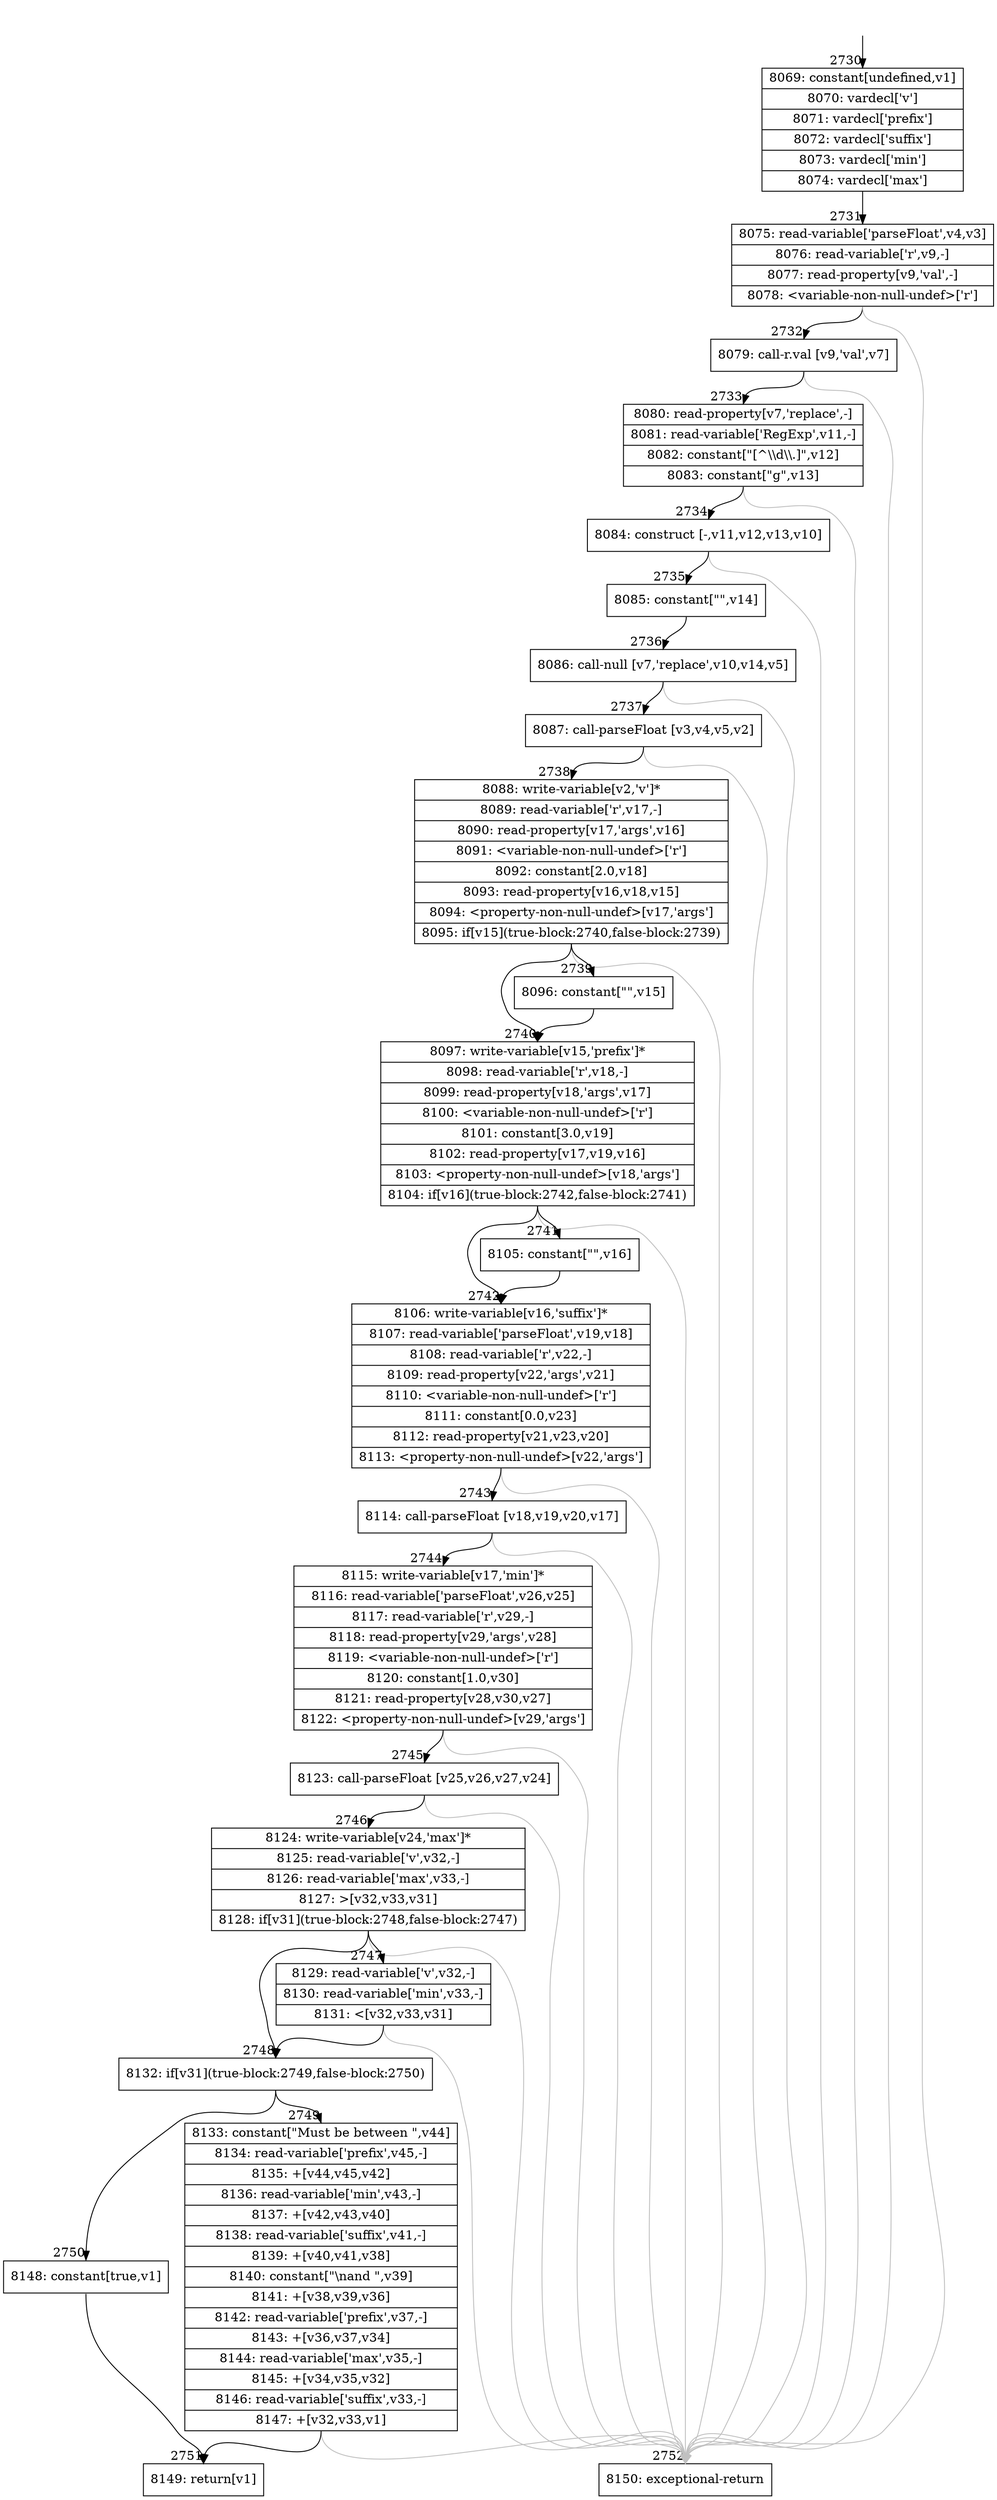 digraph {
rankdir="TD"
BB_entry213[shape=none,label=""];
BB_entry213 -> BB2730 [tailport=s, headport=n, headlabel="    2730"]
BB2730 [shape=record label="{8069: constant[undefined,v1]|8070: vardecl['v']|8071: vardecl['prefix']|8072: vardecl['suffix']|8073: vardecl['min']|8074: vardecl['max']}" ] 
BB2730 -> BB2731 [tailport=s, headport=n, headlabel="      2731"]
BB2731 [shape=record label="{8075: read-variable['parseFloat',v4,v3]|8076: read-variable['r',v9,-]|8077: read-property[v9,'val',-]|8078: \<variable-non-null-undef\>['r']}" ] 
BB2731 -> BB2732 [tailport=s, headport=n, headlabel="      2732"]
BB2731 -> BB2752 [tailport=s, headport=n, color=gray, headlabel="      2752"]
BB2732 [shape=record label="{8079: call-r.val [v9,'val',v7]}" ] 
BB2732 -> BB2733 [tailport=s, headport=n, headlabel="      2733"]
BB2732 -> BB2752 [tailport=s, headport=n, color=gray]
BB2733 [shape=record label="{8080: read-property[v7,'replace',-]|8081: read-variable['RegExp',v11,-]|8082: constant[\"[^\\\\d\\\\.]\",v12]|8083: constant[\"g\",v13]}" ] 
BB2733 -> BB2734 [tailport=s, headport=n, headlabel="      2734"]
BB2733 -> BB2752 [tailport=s, headport=n, color=gray]
BB2734 [shape=record label="{8084: construct [-,v11,v12,v13,v10]}" ] 
BB2734 -> BB2735 [tailport=s, headport=n, headlabel="      2735"]
BB2734 -> BB2752 [tailport=s, headport=n, color=gray]
BB2735 [shape=record label="{8085: constant[\"\",v14]}" ] 
BB2735 -> BB2736 [tailport=s, headport=n, headlabel="      2736"]
BB2736 [shape=record label="{8086: call-null [v7,'replace',v10,v14,v5]}" ] 
BB2736 -> BB2737 [tailport=s, headport=n, headlabel="      2737"]
BB2736 -> BB2752 [tailport=s, headport=n, color=gray]
BB2737 [shape=record label="{8087: call-parseFloat [v3,v4,v5,v2]}" ] 
BB2737 -> BB2738 [tailport=s, headport=n, headlabel="      2738"]
BB2737 -> BB2752 [tailport=s, headport=n, color=gray]
BB2738 [shape=record label="{8088: write-variable[v2,'v']*|8089: read-variable['r',v17,-]|8090: read-property[v17,'args',v16]|8091: \<variable-non-null-undef\>['r']|8092: constant[2.0,v18]|8093: read-property[v16,v18,v15]|8094: \<property-non-null-undef\>[v17,'args']|8095: if[v15](true-block:2740,false-block:2739)}" ] 
BB2738 -> BB2740 [tailport=s, headport=n, headlabel="      2740"]
BB2738 -> BB2739 [tailport=s, headport=n, headlabel="      2739"]
BB2738 -> BB2752 [tailport=s, headport=n, color=gray]
BB2739 [shape=record label="{8096: constant[\"\",v15]}" ] 
BB2739 -> BB2740 [tailport=s, headport=n]
BB2740 [shape=record label="{8097: write-variable[v15,'prefix']*|8098: read-variable['r',v18,-]|8099: read-property[v18,'args',v17]|8100: \<variable-non-null-undef\>['r']|8101: constant[3.0,v19]|8102: read-property[v17,v19,v16]|8103: \<property-non-null-undef\>[v18,'args']|8104: if[v16](true-block:2742,false-block:2741)}" ] 
BB2740 -> BB2742 [tailport=s, headport=n, headlabel="      2742"]
BB2740 -> BB2741 [tailport=s, headport=n, headlabel="      2741"]
BB2740 -> BB2752 [tailport=s, headport=n, color=gray]
BB2741 [shape=record label="{8105: constant[\"\",v16]}" ] 
BB2741 -> BB2742 [tailport=s, headport=n]
BB2742 [shape=record label="{8106: write-variable[v16,'suffix']*|8107: read-variable['parseFloat',v19,v18]|8108: read-variable['r',v22,-]|8109: read-property[v22,'args',v21]|8110: \<variable-non-null-undef\>['r']|8111: constant[0.0,v23]|8112: read-property[v21,v23,v20]|8113: \<property-non-null-undef\>[v22,'args']}" ] 
BB2742 -> BB2743 [tailport=s, headport=n, headlabel="      2743"]
BB2742 -> BB2752 [tailport=s, headport=n, color=gray]
BB2743 [shape=record label="{8114: call-parseFloat [v18,v19,v20,v17]}" ] 
BB2743 -> BB2744 [tailport=s, headport=n, headlabel="      2744"]
BB2743 -> BB2752 [tailport=s, headport=n, color=gray]
BB2744 [shape=record label="{8115: write-variable[v17,'min']*|8116: read-variable['parseFloat',v26,v25]|8117: read-variable['r',v29,-]|8118: read-property[v29,'args',v28]|8119: \<variable-non-null-undef\>['r']|8120: constant[1.0,v30]|8121: read-property[v28,v30,v27]|8122: \<property-non-null-undef\>[v29,'args']}" ] 
BB2744 -> BB2745 [tailport=s, headport=n, headlabel="      2745"]
BB2744 -> BB2752 [tailport=s, headport=n, color=gray]
BB2745 [shape=record label="{8123: call-parseFloat [v25,v26,v27,v24]}" ] 
BB2745 -> BB2746 [tailport=s, headport=n, headlabel="      2746"]
BB2745 -> BB2752 [tailport=s, headport=n, color=gray]
BB2746 [shape=record label="{8124: write-variable[v24,'max']*|8125: read-variable['v',v32,-]|8126: read-variable['max',v33,-]|8127: \>[v32,v33,v31]|8128: if[v31](true-block:2748,false-block:2747)}" ] 
BB2746 -> BB2748 [tailport=s, headport=n, headlabel="      2748"]
BB2746 -> BB2747 [tailport=s, headport=n, headlabel="      2747"]
BB2746 -> BB2752 [tailport=s, headport=n, color=gray]
BB2747 [shape=record label="{8129: read-variable['v',v32,-]|8130: read-variable['min',v33,-]|8131: \<[v32,v33,v31]}" ] 
BB2747 -> BB2748 [tailport=s, headport=n]
BB2747 -> BB2752 [tailport=s, headport=n, color=gray]
BB2748 [shape=record label="{8132: if[v31](true-block:2749,false-block:2750)}" ] 
BB2748 -> BB2749 [tailport=s, headport=n, headlabel="      2749"]
BB2748 -> BB2750 [tailport=s, headport=n, headlabel="      2750"]
BB2749 [shape=record label="{8133: constant[\"Must be between \",v44]|8134: read-variable['prefix',v45,-]|8135: +[v44,v45,v42]|8136: read-variable['min',v43,-]|8137: +[v42,v43,v40]|8138: read-variable['suffix',v41,-]|8139: +[v40,v41,v38]|8140: constant[\"\\nand \",v39]|8141: +[v38,v39,v36]|8142: read-variable['prefix',v37,-]|8143: +[v36,v37,v34]|8144: read-variable['max',v35,-]|8145: +[v34,v35,v32]|8146: read-variable['suffix',v33,-]|8147: +[v32,v33,v1]}" ] 
BB2749 -> BB2751 [tailport=s, headport=n, headlabel="      2751"]
BB2749 -> BB2752 [tailport=s, headport=n, color=gray]
BB2750 [shape=record label="{8148: constant[true,v1]}" ] 
BB2750 -> BB2751 [tailport=s, headport=n]
BB2751 [shape=record label="{8149: return[v1]}" ] 
BB2752 [shape=record label="{8150: exceptional-return}" ] 
//#$~ 2484
}
